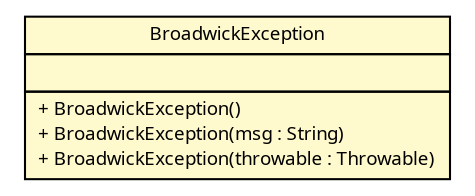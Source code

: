 #!/usr/local/bin/dot
#
# Class diagram 
# Generated by UMLGraph version R5_6 (http://www.umlgraph.org/)
#

digraph G {
	edge [fontname="Trebuchet MS",fontsize=10,labelfontname="Trebuchet MS",labelfontsize=10];
	node [fontname="Trebuchet MS",fontsize=10,shape=plaintext];
	nodesep=0.25;
	ranksep=0.5;
	// broadwick.BroadwickException
	c5858 [label=<<table title="broadwick.BroadwickException" border="0" cellborder="1" cellspacing="0" cellpadding="2" port="p" bgcolor="lemonChiffon" href="./BroadwickException.html">
		<tr><td><table border="0" cellspacing="0" cellpadding="1">
<tr><td align="center" balign="center"><font face="Trebuchet MS"> BroadwickException </font></td></tr>
		</table></td></tr>
		<tr><td><table border="0" cellspacing="0" cellpadding="1">
<tr><td align="left" balign="left">  </td></tr>
		</table></td></tr>
		<tr><td><table border="0" cellspacing="0" cellpadding="1">
<tr><td align="left" balign="left"> + BroadwickException() </td></tr>
<tr><td align="left" balign="left"> + BroadwickException(msg : String) </td></tr>
<tr><td align="left" balign="left"> + BroadwickException(throwable : Throwable) </td></tr>
		</table></td></tr>
		</table>>, URL="./BroadwickException.html", fontname="Trebuchet MS", fontcolor="black", fontsize=9.0];
}

